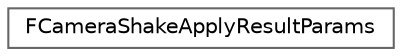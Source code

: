 digraph "Graphical Class Hierarchy"
{
 // INTERACTIVE_SVG=YES
 // LATEX_PDF_SIZE
  bgcolor="transparent";
  edge [fontname=Helvetica,fontsize=10,labelfontname=Helvetica,labelfontsize=10];
  node [fontname=Helvetica,fontsize=10,shape=box,height=0.2,width=0.4];
  rankdir="LR";
  Node0 [id="Node000000",label="FCameraShakeApplyResultParams",height=0.2,width=0.4,color="grey40", fillcolor="white", style="filled",URL="$d8/d88/structFCameraShakeApplyResultParams.html",tooltip="Parameter structure for appling scale and playspace to a camera shake result."];
}
